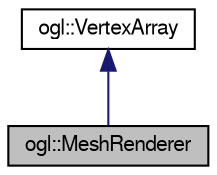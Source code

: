 digraph "ogl::MeshRenderer"
{
  edge [fontname="FreeSans",fontsize="10",labelfontname="FreeSans",labelfontsize="10"];
  node [fontname="FreeSans",fontsize="10",shape=record];
  Node0 [label="ogl::MeshRenderer",height=0.2,width=0.4,color="black", fillcolor="grey75", style="filled", fontcolor="black"];
  Node1 -> Node0 [dir="back",color="midnightblue",fontsize="10",style="solid",fontname="FreeSans"];
  Node1 [label="ogl::VertexArray",height=0.2,width=0.4,color="black", fillcolor="white", style="filled",URL="$classogl_1_1_vertex_array.html",tooltip="OpenGL vertex array object abstraction. "];
}
